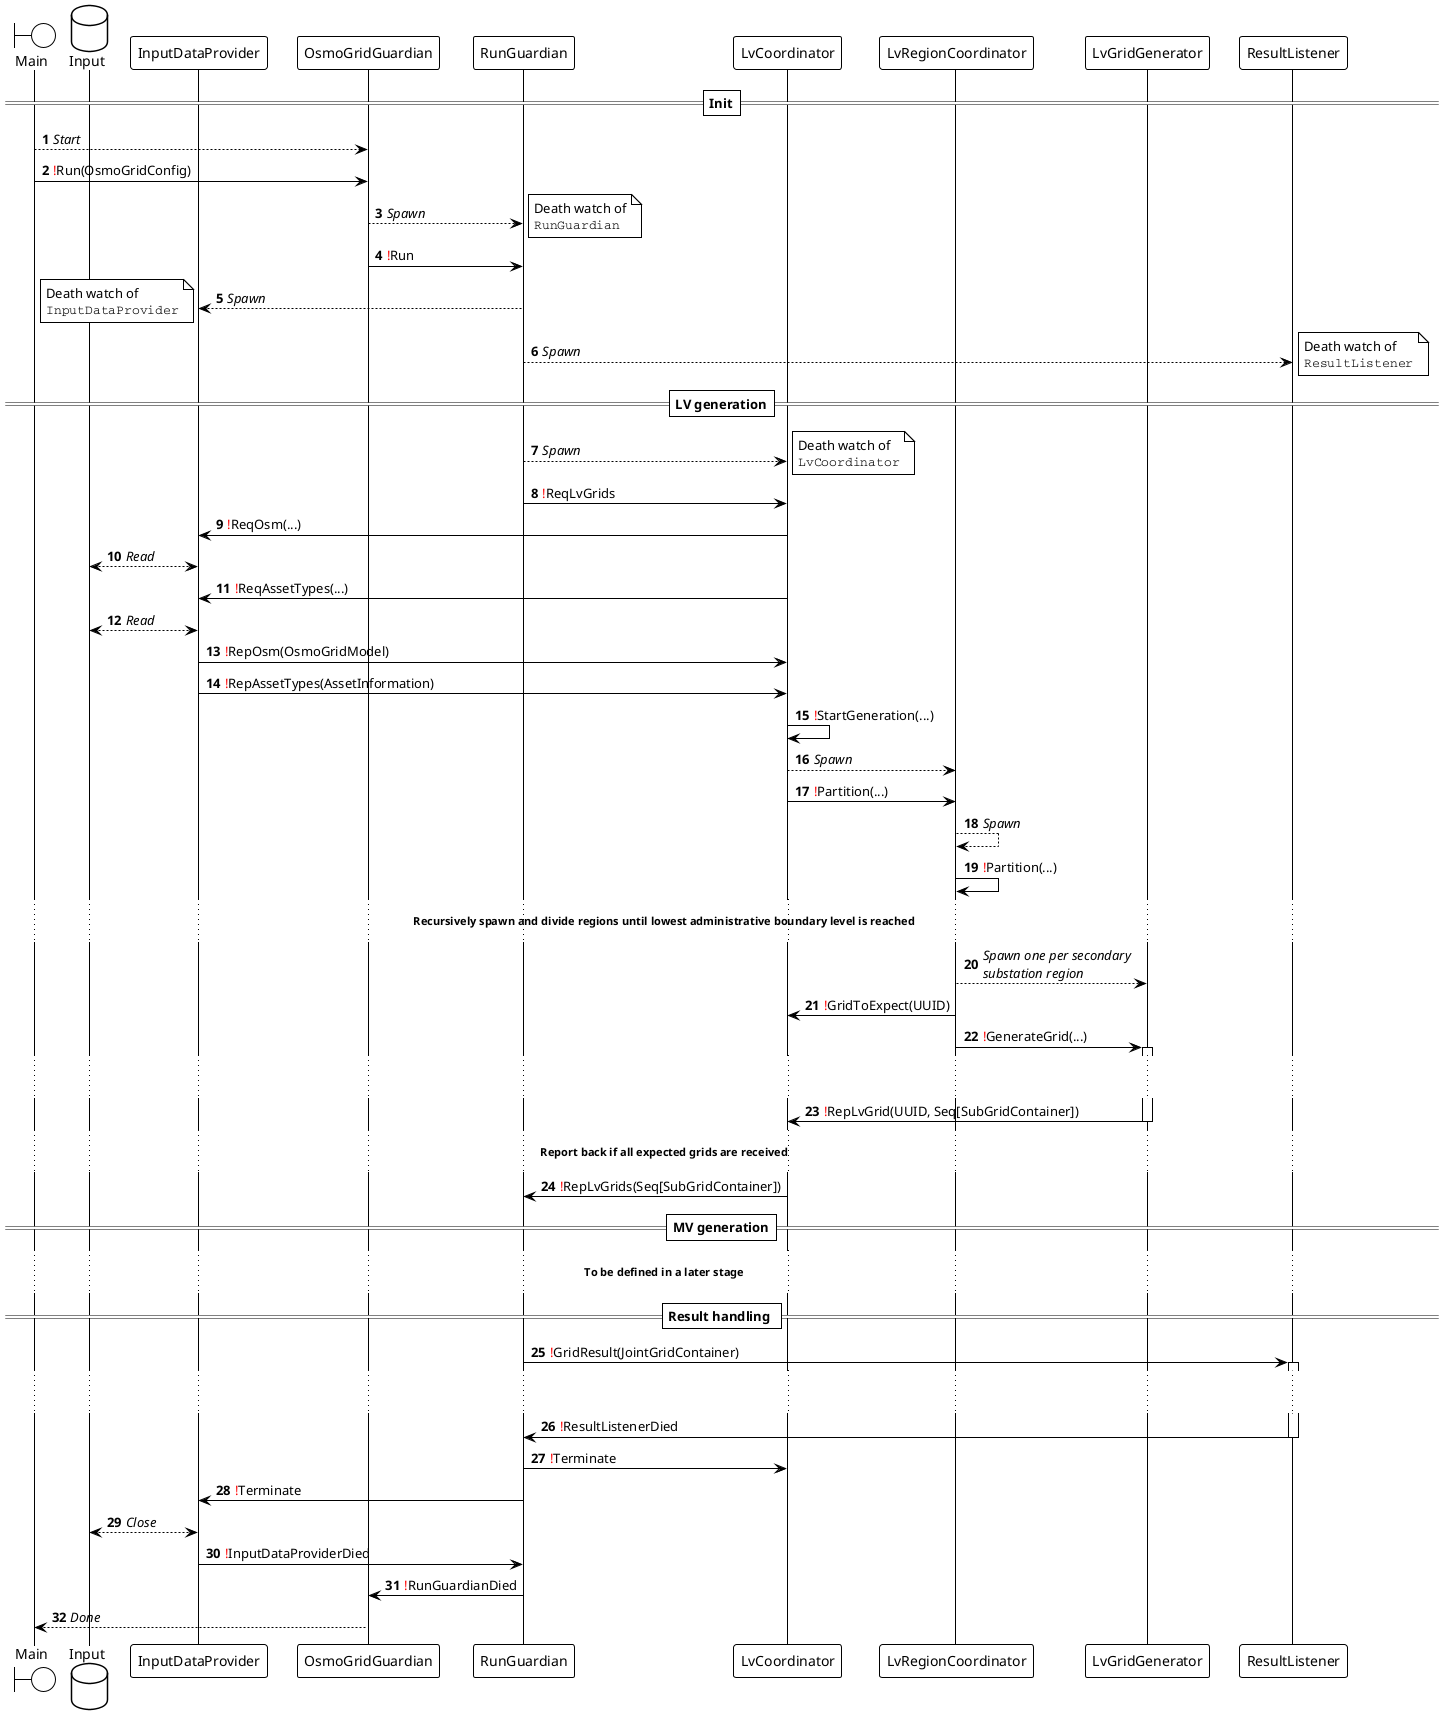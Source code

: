 @startuml
'https://plantuml.com/sequence-diagram

!theme plain
autonumber

boundary Main
database Input
participant InputDataProvider
participant OsmoGridGuardian
participant RunGuardian
participant LvCoordinator
participant LvRegionCoordinator
participant LvGridGenerator
participant ResultListener

==Init==
Main --> OsmoGridGuardian: //Start//
Main -> OsmoGridGuardian: <font color="red">!</font>Run(OsmoGridConfig)
OsmoGridGuardian --> RunGuardian: //Spawn//
note right: Death watch of\n""RunGuardian""
OsmoGridGuardian -> RunGuardian: <font color="red">!</font>Run
RunGuardian --> InputDataProvider: //Spawn//

note left: Death watch of\n""InputDataProvider""
RunGuardian --> ResultListener: //Spawn//
note right: Death watch of\n""ResultListener""

==LV generation==
RunGuardian --> LvCoordinator: //Spawn//
note right: Death watch of\n""LvCoordinator""
RunGuardian -> LvCoordinator: <font color="red">!</font>ReqLvGrids
LvCoordinator -> InputDataProvider: <font color="red">!</font>ReqOsm(...)
InputDataProvider <--> Input: //Read//
LvCoordinator -> InputDataProvider: <font color="red">!</font>ReqAssetTypes(...)
InputDataProvider <--> Input: //Read//
InputDataProvider -> LvCoordinator: <font color="red">!</font>RepOsm(OsmoGridModel)
InputDataProvider -> LvCoordinator: <font color="red">!</font>RepAssetTypes(AssetInformation)
LvCoordinator -> LvCoordinator: <font color="red">!</font>StartGeneration(...)
LvCoordinator --> LvRegionCoordinator: //Spawn//

LvCoordinator -> LvRegionCoordinator: <font color="red">!</font>Partition(...)
LvRegionCoordinator --> LvRegionCoordinator: //Spawn//
LvRegionCoordinator -> LvRegionCoordinator: <font color="red">!</font>Partition(...)
... **Recursively spawn and divide regions until lowest administrative boundary level is reached** ...

LvRegionCoordinator --> LvGridGenerator: //Spawn one per secondary//\n//substation region//
LvRegionCoordinator -> LvCoordinator: <font color="red">!</font>GridToExpect(UUID)
LvRegionCoordinator -> LvGridGenerator: <font color="red">!</font>GenerateGrid(...)

activate LvGridGenerator
... ...
LvGridGenerator -> LvCoordinator: <font color="red">!</font>RepLvGrid(UUID, Seq[SubGridContainer])
deactivate LvGridGenerator

... **Report back if all expected grids are received** ...
LvCoordinator -> RunGuardian: <font color="red">!</font>RepLvGrids(Seq[SubGridContainer])

==MV generation==
... **To be defined in a later stage** ...

== Result handling ==
RunGuardian -> ResultListener: <font color="red">!</font>GridResult(JointGridContainer)
activate ResultListener
... ...
ResultListener -> RunGuardian: <font color="red">!</font>ResultListenerDied
deactivate ResultListener
RunGuardian -> LvCoordinator: <font color="red">!</font>Terminate
RunGuardian -> InputDataProvider: <font color="red">!</font>Terminate
InputDataProvider <--> Input: //Close//
InputDataProvider -> RunGuardian: <font color="red">!</font>InputDataProviderDied

RunGuardian -> OsmoGridGuardian: <font color="red">!</font>RunGuardianDied
OsmoGridGuardian --> Main: //Done//

@enduml
